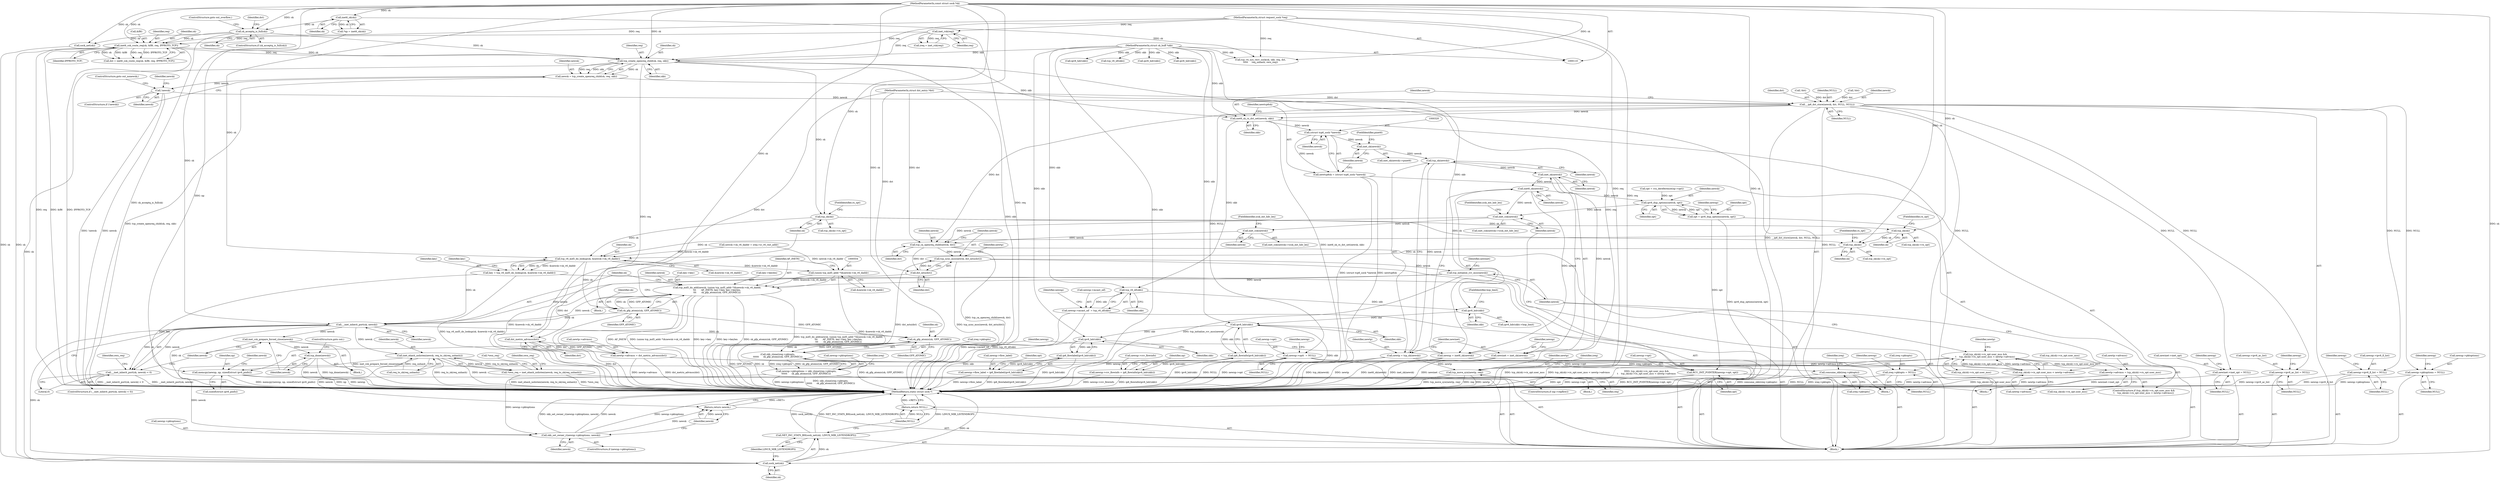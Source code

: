 digraph "0_linux_45f6fad84cc305103b28d73482b344d7f5b76f39_17@API" {
"1000296" [label="(Call,tcp_create_openreq_child(sk, req, skb))"];
"1000284" [label="(Call,inet6_csk_route_req(sk, &fl6, req, IPPROTO_TCP))"];
"1000275" [label="(Call,sk_acceptq_is_full(sk))"];
"1000123" [label="(Call,inet6_sk(sk))"];
"1000111" [label="(MethodParameterIn,const struct sock *sk)"];
"1000272" [label="(Call,inet_rsk(req))"];
"1000113" [label="(MethodParameterIn,struct request_sock *req)"];
"1000112" [label="(MethodParameterIn,struct sk_buff *skb)"];
"1000294" [label="(Call,newsk = tcp_create_openreq_child(sk, req, skb))"];
"1000301" [label="(Call,!newsk)"];
"1000309" [label="(Call,__ip6_dst_store(newsk, dst, NULL, NULL))"];
"1000314" [label="(Call,inet6_sk_rx_dst_set(newsk, skb))"];
"1000319" [label="(Call,(struct tcp6_sock *)newsk)"];
"1000317" [label="(Call,newtcp6sk = (struct tcp6_sock *)newsk)"];
"1000324" [label="(Call,inet_sk(newsk))"];
"1000333" [label="(Call,tcp_sk(newsk))"];
"1000331" [label="(Call,newtp = tcp_sk(newsk))"];
"1000592" [label="(Call,tcp_move_syn(newtp, req))"];
"1000337" [label="(Call,inet_sk(newsk))"];
"1000335" [label="(Call,newinet = inet_sk(newsk))"];
"1000341" [label="(Call,inet6_sk(newsk))"];
"1000339" [label="(Call,newnp = inet6_sk(newsk))"];
"1000343" [label="(Call,memcpy(newnp, np, sizeof(struct ipv6_pinfo)))"];
"1000455" [label="(Call,ipv6_dup_options(newsk, opt))"];
"1000453" [label="(Call,opt = ipv6_dup_options(newsk, opt))"];
"1000458" [label="(Call,RCU_INIT_POINTER(newnp->opt, opt))"];
"1000465" [label="(Call,inet_csk(newsk))"];
"1000473" [label="(Call,inet_csk(newsk))"];
"1000483" [label="(Call,tcp_ca_openreq_child(newsk, dst))"];
"1000486" [label="(Call,tcp_sync_mss(newsk, dst_mtu(dst)))"];
"1000524" [label="(Call,tcp_initialize_rcv_mss(newsk))"];
"1000551" [label="(Call,tcp_md5_do_add(newsk, (union tcp_md5_addr *)&newsk->sk_v6_daddr,\n\t\t\t       AF_INET6, key->key, key->keylen,\n\t\t\t       sk_gfp_atomic(sk, GFP_ATOMIC)))"];
"1000571" [label="(Call,__inet_inherit_port(sk, newsk))"];
"1000570" [label="(Call,__inet_inherit_port(sk, newsk) < 0)"];
"1000576" [label="(Call,inet_csk_prepare_forced_close(newsk))"];
"1000578" [label="(Call,tcp_done(newsk))"];
"1000584" [label="(Call,inet_ehash_nolisten(newsk, req_to_sk(req_unhash)))"];
"1000581" [label="(Call,*own_req = inet_ehash_nolisten(newsk, req_to_sk(req_unhash)))"];
"1000624" [label="(Call,skb_set_owner_r(newnp->pktoptions, newsk))"];
"1000629" [label="(Return,return newsk;)"];
"1000608" [label="(Call,sk_gfp_atomic(sk, GFP_ATOMIC))"];
"1000604" [label="(Call,skb_clone(ireq->pktopts,\n\t\t\t\t\t\t      sk_gfp_atomic(sk, GFP_ATOMIC)))"];
"1000600" [label="(Call,newnp->pktoptions = skb_clone(ireq->pktopts,\n\t\t\t\t\t\t      sk_gfp_atomic(sk, GFP_ATOMIC)))"];
"1000611" [label="(Call,consume_skb(ireq->pktopts))"];
"1000641" [label="(Call,sock_net(sk))"];
"1000640" [label="(Call,NET_INC_STATS_BH(sock_net(sk), LINUX_MIB_LISTENDROPS))"];
"1000488" [label="(Call,dst_mtu(dst))"];
"1000494" [label="(Call,dst_metric_advmss(dst))"];
"1000490" [label="(Call,newtp->advmss = dst_metric_advmss(dst))"];
"1000504" [label="(Call,tcp_sk(sk)->rx_opt.user_mss < newtp->advmss)"];
"1000497" [label="(Call,tcp_sk(sk)->rx_opt.user_mss &&\n\t    tcp_sk(sk)->rx_opt.user_mss < newtp->advmss)"];
"1000514" [label="(Call,newtp->advmss = tcp_sk(sk)->rx_opt.user_mss)"];
"1000416" [label="(Call,tcp_v6_iif(skb))"];
"1000412" [label="(Call,newnp->mcast_oif  = tcp_v6_iif(skb))"];
"1000423" [label="(Call,ipv6_hdr(skb))"];
"1000431" [label="(Call,ipv6_hdr(skb))"];
"1000430" [label="(Call,ip6_flowinfo(ipv6_hdr(skb)))"];
"1000426" [label="(Call,newnp->rcv_flowinfo = ip6_flowinfo(ipv6_hdr(skb)))"];
"1000442" [label="(Call,ipv6_hdr(skb))"];
"1000441" [label="(Call,ip6_flowlabel(ipv6_hdr(skb)))"];
"1000437" [label="(Call,newnp->flow_label = ip6_flowlabel(ipv6_hdr(skb)))"];
"1000376" [label="(Call,newinet->inet_opt = NULL)"];
"1000381" [label="(Call,newnp->ipv6_ac_list = NULL)"];
"1000386" [label="(Call,newnp->ipv6_fl_list = NULL)"];
"1000402" [label="(Call,newnp->pktoptions = NULL)"];
"1000407" [label="(Call,newnp->opt\t  = NULL)"];
"1000615" [label="(Call,ireq->pktopts = NULL)"];
"1000644" [label="(Return,return NULL;)"];
"1000500" [label="(Call,tcp_sk(sk))"];
"1000507" [label="(Call,tcp_sk(sk))"];
"1000520" [label="(Call,tcp_sk(sk))"];
"1000542" [label="(Call,tcp_v6_md5_do_lookup(sk, &newsk->sk_v6_daddr))"];
"1000540" [label="(Call,key = tcp_v6_md5_do_lookup(sk, &newsk->sk_v6_daddr))"];
"1000553" [label="(Call,(union tcp_md5_addr *)&newsk->sk_v6_daddr)"];
"1000566" [label="(Call,sk_gfp_atomic(sk, GFP_ATOMIC))"];
"1000285" [label="(Identifier,sk)"];
"1000646" [label="(MethodReturn,static struct sock *)"];
"1000117" [label="(Block,)"];
"1000516" [label="(Identifier,newtp)"];
"1000569" [label="(ControlStructure,if (__inet_inherit_port(sk, newsk) < 0))"];
"1000386" [label="(Call,newnp->ipv6_fl_list = NULL)"];
"1000506" [label="(Call,tcp_sk(sk)->rx_opt)"];
"1000422" [label="(Call,ipv6_hdr(skb)->hop_limit)"];
"1000425" [label="(FieldIdentifier,hop_limit)"];
"1000560" [label="(Call,key->key)"];
"1000555" [label="(Call,&newsk->sk_v6_daddr)"];
"1000286" [label="(Call,&fl6)"];
"1000430" [label="(Call,ip6_flowinfo(ipv6_hdr(skb)))"];
"1000633" [label="(Call,sock_net(sk))"];
"1000332" [label="(Identifier,newtp)"];
"1000277" [label="(ControlStructure,goto out_overflow;)"];
"1000504" [label="(Call,tcp_sk(sk)->rx_opt.user_mss < newtp->advmss)"];
"1000568" [label="(Identifier,GFP_ATOMIC)"];
"1000289" [label="(Identifier,IPPROTO_TCP)"];
"1000444" [label="(Call,opt = rcu_dereference(np->opt))"];
"1000275" [label="(Call,sk_acceptq_is_full(sk))"];
"1000575" [label="(Block,)"];
"1000515" [label="(Call,newtp->advmss)"];
"1000563" [label="(Call,key->keylen)"];
"1000543" [label="(Identifier,sk)"];
"1000456" [label="(Identifier,newsk)"];
"1000642" [label="(Identifier,sk)"];
"1000466" [label="(Identifier,newsk)"];
"1000514" [label="(Call,newtp->advmss = tcp_sk(sk)->rx_opt.user_mss)"];
"1000580" [label="(ControlStructure,goto out;)"];
"1000312" [label="(Identifier,NULL)"];
"1000592" [label="(Call,tcp_move_syn(newtp, req))"];
"1000624" [label="(Call,skb_set_owner_r(newnp->pktoptions, newsk))"];
"1000279" [label="(Call,!dst)"];
"1000628" [label="(Identifier,newsk)"];
"1000313" [label="(Identifier,NULL)"];
"1000507" [label="(Call,tcp_sk(sk))"];
"1000467" [label="(FieldIdentifier,icsk_ext_hdr_len)"];
"1000616" [label="(Call,ireq->pktopts)"];
"1000310" [label="(Identifier,newsk)"];
"1000567" [label="(Identifier,sk)"];
"1000599" [label="(Block,)"];
"1000611" [label="(Call,consume_skb(ireq->pktopts))"];
"1000620" [label="(ControlStructure,if (newnp->pktoptions))"];
"1000643" [label="(Identifier,LINUX_MIB_LISTENDROPS)"];
"1000350" [label="(Identifier,newsk)"];
"1000488" [label="(Call,dst_mtu(dst))"];
"1000335" [label="(Call,newinet = inet_sk(newsk))"];
"1000380" [label="(Identifier,NULL)"];
"1000472" [label="(Call,inet_csk(newsk)->icsk_ext_hdr_len)"];
"1000605" [label="(Call,ireq->pktopts)"];
"1000576" [label="(Call,inet_csk_prepare_forced_close(newsk))"];
"1000528" [label="(Identifier,newinet)"];
"1000413" [label="(Call,newnp->mcast_oif)"];
"1000324" [label="(Call,inet_sk(newsk))"];
"1000433" [label="(ControlStructure,if (np->repflow))"];
"1000591" [label="(Block,)"];
"1000489" [label="(Identifier,dst)"];
"1000274" [label="(ControlStructure,if (sk_acceptq_is_full(sk)))"];
"1000541" [label="(Identifier,key)"];
"1000402" [label="(Call,newnp->pktoptions = NULL)"];
"1000311" [label="(Identifier,dst)"];
"1000288" [label="(Identifier,req)"];
"1000629" [label="(Return,return newsk;)"];
"1000377" [label="(Call,newinet->inet_opt)"];
"1000376" [label="(Call,newinet->inet_opt = NULL)"];
"1000584" [label="(Call,inet_ehash_nolisten(newsk, req_to_sk(req_unhash)))"];
"1000299" [label="(Identifier,skb)"];
"1000406" [label="(Identifier,NULL)"];
"1000586" [label="(Call,req_to_sk(req_unhash))"];
"1000301" [label="(Call,!newsk)"];
"1000303" [label="(ControlStructure,goto out_nonewsk;)"];
"1000340" [label="(Identifier,newnp)"];
"1000511" [label="(Call,newtp->advmss)"];
"1000385" [label="(Identifier,NULL)"];
"1000432" [label="(Identifier,skb)"];
"1000297" [label="(Identifier,sk)"];
"1000617" [label="(Identifier,ireq)"];
"1000302" [label="(Identifier,newsk)"];
"1000317" [label="(Call,newtcp6sk = (struct tcp6_sock *)newsk)"];
"1000519" [label="(Call,tcp_sk(sk)->rx_opt)"];
"1000544" [label="(Call,&newsk->sk_v6_daddr)"];
"1000492" [label="(Identifier,newtp)"];
"1000336" [label="(Identifier,newinet)"];
"1000314" [label="(Call,inet6_sk_rx_dst_set(newsk, skb))"];
"1000540" [label="(Call,key = tcp_v6_md5_do_lookup(sk, &newsk->sk_v6_daddr))"];
"1000348" [label="(Call,newsk->sk_v6_daddr = ireq->ir_v6_rmt_addr)"];
"1000431" [label="(Call,ipv6_hdr(skb))"];
"1000121" [label="(Call,*np = inet6_sk(sk))"];
"1000486" [label="(Call,tcp_sync_mss(newsk, dst_mtu(dst)))"];
"1000300" [label="(ControlStructure,if (!newsk))"];
"1000417" [label="(Identifier,skb)"];
"1000382" [label="(Call,newnp->ipv6_ac_list)"];
"1000412" [label="(Call,newnp->mcast_oif  = tcp_v6_iif(skb))"];
"1000485" [label="(Identifier,dst)"];
"1000487" [label="(Identifier,newsk)"];
"1000574" [label="(Literal,0)"];
"1000582" [label="(Call,*own_req)"];
"1000495" [label="(Identifier,dst)"];
"1000291" [label="(Call,!dst)"];
"1000306" [label="(Identifier,newsk)"];
"1000390" [label="(Identifier,NULL)"];
"1000459" [label="(Call,newnp->opt)"];
"1000608" [label="(Call,sk_gfp_atomic(sk, GFP_ATOMIC))"];
"1000427" [label="(Call,newnp->rcv_flowinfo)"];
"1000593" [label="(Identifier,newtp)"];
"1000296" [label="(Call,tcp_create_openreq_child(sk, req, skb))"];
"1000343" [label="(Call,memcpy(newnp, np, sizeof(struct ipv6_pinfo)))"];
"1000521" [label="(Identifier,sk)"];
"1000331" [label="(Call,newtp = tcp_sk(newsk))"];
"1000553" [label="(Call,(union tcp_md5_addr *)&newsk->sk_v6_daddr)"];
"1000604" [label="(Call,skb_clone(ireq->pktopts,\n\t\t\t\t\t\t      sk_gfp_atomic(sk, GFP_ATOMIC)))"];
"1000551" [label="(Call,tcp_md5_do_add(newsk, (union tcp_md5_addr *)&newsk->sk_v6_daddr,\n\t\t\t       AF_INET6, key->key, key->keylen,\n\t\t\t       sk_gfp_atomic(sk, GFP_ATOMIC)))"];
"1000464" [label="(Call,inet_csk(newsk)->icsk_ext_hdr_len)"];
"1000610" [label="(Identifier,GFP_ATOMIC)"];
"1000496" [label="(ControlStructure,if (tcp_sk(sk)->rx_opt.user_mss &&\n\t    tcp_sk(sk)->rx_opt.user_mss < newtp->advmss))"];
"1000457" [label="(Identifier,opt)"];
"1000600" [label="(Call,newnp->pktoptions = skb_clone(ireq->pktopts,\n\t\t\t\t\t\t      sk_gfp_atomic(sk, GFP_ATOMIC)))"];
"1000491" [label="(Call,newtp->advmss)"];
"1000452" [label="(Block,)"];
"1000309" [label="(Call,__ip6_dst_store(newsk, dst, NULL, NULL))"];
"1000315" [label="(Identifier,newsk)"];
"1000497" [label="(Call,tcp_sk(sk)->rx_opt.user_mss &&\n\t    tcp_sk(sk)->rx_opt.user_mss < newtp->advmss)"];
"1000498" [label="(Call,tcp_sk(sk)->rx_opt.user_mss)"];
"1000344" [label="(Identifier,newnp)"];
"1000284" [label="(Call,inet6_csk_route_req(sk, &fl6, req, IPPROTO_TCP))"];
"1000502" [label="(FieldIdentifier,rx_opt)"];
"1000453" [label="(Call,opt = ipv6_dup_options(newsk, opt))"];
"1000508" [label="(Identifier,sk)"];
"1000484" [label="(Identifier,newsk)"];
"1000559" [label="(Identifier,AF_INET6)"];
"1000114" [label="(MethodParameterIn,struct dst_entry *dst)"];
"1000435" [label="(Identifier,np)"];
"1000319" [label="(Call,(struct tcp6_sock *)newsk)"];
"1000442" [label="(Call,ipv6_hdr(skb))"];
"1000337" [label="(Call,inet_sk(newsk))"];
"1000443" [label="(Identifier,skb)"];
"1000499" [label="(Call,tcp_sk(sk)->rx_opt)"];
"1000111" [label="(MethodParameterIn,const struct sock *sk)"];
"1000630" [label="(Identifier,newsk)"];
"1000619" [label="(Identifier,NULL)"];
"1000276" [label="(Identifier,sk)"];
"1000403" [label="(Call,newnp->pktoptions)"];
"1000408" [label="(Call,newnp->opt)"];
"1000460" [label="(Identifier,newnp)"];
"1000524" [label="(Call,tcp_initialize_rcv_mss(newsk))"];
"1000280" [label="(Identifier,dst)"];
"1000316" [label="(Identifier,skb)"];
"1000270" [label="(Call,ireq = inet_rsk(req))"];
"1000260" [label="(Call,ipv6_hdr(skb))"];
"1000641" [label="(Call,sock_net(sk))"];
"1000550" [label="(Block,)"];
"1000123" [label="(Call,inet6_sk(sk))"];
"1000409" [label="(Identifier,newnp)"];
"1000272" [label="(Call,inet_rsk(req))"];
"1000414" [label="(Identifier,newnp)"];
"1000112" [label="(MethodParameterIn,struct sk_buff *skb)"];
"1000325" [label="(Identifier,newsk)"];
"1000445" [label="(Identifier,opt)"];
"1000387" [label="(Call,newnp->ipv6_fl_list)"];
"1000609" [label="(Identifier,sk)"];
"1000640" [label="(Call,NET_INC_STATS_BH(sock_net(sk), LINUX_MIB_LISTENDROPS))"];
"1000341" [label="(Call,inet6_sk(newsk))"];
"1000501" [label="(Identifier,sk)"];
"1000597" [label="(Identifier,ireq)"];
"1000383" [label="(Identifier,newnp)"];
"1000475" [label="(FieldIdentifier,icsk_ext_hdr_len)"];
"1000552" [label="(Identifier,newsk)"];
"1000424" [label="(Identifier,skb)"];
"1000577" [label="(Identifier,newsk)"];
"1000298" [label="(Identifier,req)"];
"1000438" [label="(Call,newnp->flow_label)"];
"1000381" [label="(Call,newnp->ipv6_ac_list = NULL)"];
"1000522" [label="(FieldIdentifier,rx_opt)"];
"1000494" [label="(Call,dst_metric_advmss(dst))"];
"1000282" [label="(Call,dst = inet6_csk_route_req(sk, &fl6, req, IPPROTO_TCP))"];
"1000645" [label="(Identifier,NULL)"];
"1000458" [label="(Call,RCU_INIT_POINTER(newnp->opt, opt))"];
"1000462" [label="(Identifier,opt)"];
"1000518" [label="(Call,tcp_sk(sk)->rx_opt.user_mss)"];
"1000542" [label="(Call,tcp_v6_md5_do_lookup(sk, &newsk->sk_v6_daddr))"];
"1000590" [label="(Identifier,own_req)"];
"1000509" [label="(FieldIdentifier,rx_opt)"];
"1000465" [label="(Call,inet_csk(newsk))"];
"1000612" [label="(Call,ireq->pktopts)"];
"1000549" [label="(Identifier,key)"];
"1000294" [label="(Call,newsk = tcp_create_openreq_child(sk, req, skb))"];
"1000579" [label="(Identifier,newsk)"];
"1000321" [label="(Identifier,newsk)"];
"1000454" [label="(Identifier,opt)"];
"1000613" [label="(Identifier,ireq)"];
"1000490" [label="(Call,newtp->advmss = dst_metric_advmss(dst))"];
"1000338" [label="(Identifier,newsk)"];
"1000124" [label="(Identifier,sk)"];
"1000345" [label="(Identifier,np)"];
"1000333" [label="(Call,tcp_sk(newsk))"];
"1000423" [label="(Call,ipv6_hdr(skb))"];
"1000570" [label="(Call,__inet_inherit_port(sk, newsk) < 0)"];
"1000622" [label="(Identifier,newnp)"];
"1000426" [label="(Call,newnp->rcv_flowinfo = ip6_flowinfo(ipv6_hdr(skb)))"];
"1000581" [label="(Call,*own_req = inet_ehash_nolisten(newsk, req_to_sk(req_unhash)))"];
"1000437" [label="(Call,newnp->flow_label = ip6_flowlabel(ipv6_hdr(skb)))"];
"1000572" [label="(Identifier,sk)"];
"1000323" [label="(Call,inet_sk(newsk)->pinet6)"];
"1000594" [label="(Identifier,req)"];
"1000234" [label="(Call,tcp_v6_iif(skb))"];
"1000483" [label="(Call,tcp_ca_openreq_child(newsk, dst))"];
"1000411" [label="(Identifier,NULL)"];
"1000142" [label="(Call,tcp_v4_syn_recv_sock(sk, skb, req, dst,\n\t\t\t\t\t     req_unhash, own_req))"];
"1000473" [label="(Call,inet_csk(newsk))"];
"1000520" [label="(Call,tcp_sk(sk))"];
"1000601" [label="(Call,newnp->pktoptions)"];
"1000342" [label="(Identifier,newsk)"];
"1000241" [label="(Call,ipv6_hdr(skb))"];
"1000346" [label="(Call,sizeof(struct ipv6_pinfo))"];
"1000566" [label="(Call,sk_gfp_atomic(sk, GFP_ATOMIC))"];
"1000571" [label="(Call,__inet_inherit_port(sk, newsk))"];
"1000326" [label="(FieldIdentifier,pinet6)"];
"1000339" [label="(Call,newnp = inet6_sk(newsk))"];
"1000625" [label="(Call,newnp->pktoptions)"];
"1000525" [label="(Identifier,newsk)"];
"1000388" [label="(Identifier,newnp)"];
"1000394" [label="(Identifier,newnp)"];
"1000585" [label="(Identifier,newsk)"];
"1000578" [label="(Call,tcp_done(newsk))"];
"1000416" [label="(Call,tcp_v6_iif(skb))"];
"1000295" [label="(Identifier,newsk)"];
"1000573" [label="(Identifier,newsk)"];
"1000505" [label="(Call,tcp_sk(sk)->rx_opt.user_mss)"];
"1000500" [label="(Call,tcp_sk(sk))"];
"1000644" [label="(Return,return NULL;)"];
"1000273" [label="(Identifier,req)"];
"1000318" [label="(Identifier,newtcp6sk)"];
"1000420" [label="(Identifier,newnp)"];
"1000407" [label="(Call,newnp->opt\t  = NULL)"];
"1000455" [label="(Call,ipv6_dup_options(newsk, opt))"];
"1000113" [label="(MethodParameterIn,struct request_sock *req)"];
"1000583" [label="(Identifier,own_req)"];
"1000615" [label="(Call,ireq->pktopts = NULL)"];
"1000474" [label="(Identifier,newsk)"];
"1000441" [label="(Call,ip6_flowlabel(ipv6_hdr(skb)))"];
"1000334" [label="(Identifier,newsk)"];
"1000249" [label="(Call,ipv6_hdr(skb))"];
"1000296" -> "1000294"  [label="AST: "];
"1000296" -> "1000299"  [label="CFG: "];
"1000297" -> "1000296"  [label="AST: "];
"1000298" -> "1000296"  [label="AST: "];
"1000299" -> "1000296"  [label="AST: "];
"1000294" -> "1000296"  [label="CFG: "];
"1000296" -> "1000646"  [label="DDG: req"];
"1000296" -> "1000646"  [label="DDG: skb"];
"1000296" -> "1000294"  [label="DDG: sk"];
"1000296" -> "1000294"  [label="DDG: req"];
"1000296" -> "1000294"  [label="DDG: skb"];
"1000284" -> "1000296"  [label="DDG: sk"];
"1000284" -> "1000296"  [label="DDG: req"];
"1000275" -> "1000296"  [label="DDG: sk"];
"1000111" -> "1000296"  [label="DDG: sk"];
"1000272" -> "1000296"  [label="DDG: req"];
"1000113" -> "1000296"  [label="DDG: req"];
"1000112" -> "1000296"  [label="DDG: skb"];
"1000296" -> "1000314"  [label="DDG: skb"];
"1000296" -> "1000500"  [label="DDG: sk"];
"1000296" -> "1000592"  [label="DDG: req"];
"1000296" -> "1000641"  [label="DDG: sk"];
"1000284" -> "1000282"  [label="AST: "];
"1000284" -> "1000289"  [label="CFG: "];
"1000285" -> "1000284"  [label="AST: "];
"1000286" -> "1000284"  [label="AST: "];
"1000288" -> "1000284"  [label="AST: "];
"1000289" -> "1000284"  [label="AST: "];
"1000282" -> "1000284"  [label="CFG: "];
"1000284" -> "1000646"  [label="DDG: &fl6"];
"1000284" -> "1000646"  [label="DDG: IPPROTO_TCP"];
"1000284" -> "1000646"  [label="DDG: req"];
"1000284" -> "1000282"  [label="DDG: sk"];
"1000284" -> "1000282"  [label="DDG: &fl6"];
"1000284" -> "1000282"  [label="DDG: req"];
"1000284" -> "1000282"  [label="DDG: IPPROTO_TCP"];
"1000275" -> "1000284"  [label="DDG: sk"];
"1000111" -> "1000284"  [label="DDG: sk"];
"1000272" -> "1000284"  [label="DDG: req"];
"1000113" -> "1000284"  [label="DDG: req"];
"1000284" -> "1000641"  [label="DDG: sk"];
"1000275" -> "1000274"  [label="AST: "];
"1000275" -> "1000276"  [label="CFG: "];
"1000276" -> "1000275"  [label="AST: "];
"1000277" -> "1000275"  [label="CFG: "];
"1000280" -> "1000275"  [label="CFG: "];
"1000275" -> "1000646"  [label="DDG: sk_acceptq_is_full(sk)"];
"1000123" -> "1000275"  [label="DDG: sk"];
"1000111" -> "1000275"  [label="DDG: sk"];
"1000275" -> "1000633"  [label="DDG: sk"];
"1000123" -> "1000121"  [label="AST: "];
"1000123" -> "1000124"  [label="CFG: "];
"1000124" -> "1000123"  [label="AST: "];
"1000121" -> "1000123"  [label="CFG: "];
"1000123" -> "1000121"  [label="DDG: sk"];
"1000111" -> "1000123"  [label="DDG: sk"];
"1000123" -> "1000142"  [label="DDG: sk"];
"1000111" -> "1000110"  [label="AST: "];
"1000111" -> "1000646"  [label="DDG: sk"];
"1000111" -> "1000142"  [label="DDG: sk"];
"1000111" -> "1000500"  [label="DDG: sk"];
"1000111" -> "1000507"  [label="DDG: sk"];
"1000111" -> "1000520"  [label="DDG: sk"];
"1000111" -> "1000542"  [label="DDG: sk"];
"1000111" -> "1000566"  [label="DDG: sk"];
"1000111" -> "1000571"  [label="DDG: sk"];
"1000111" -> "1000608"  [label="DDG: sk"];
"1000111" -> "1000633"  [label="DDG: sk"];
"1000111" -> "1000641"  [label="DDG: sk"];
"1000272" -> "1000270"  [label="AST: "];
"1000272" -> "1000273"  [label="CFG: "];
"1000273" -> "1000272"  [label="AST: "];
"1000270" -> "1000272"  [label="CFG: "];
"1000272" -> "1000646"  [label="DDG: req"];
"1000272" -> "1000270"  [label="DDG: req"];
"1000113" -> "1000272"  [label="DDG: req"];
"1000113" -> "1000110"  [label="AST: "];
"1000113" -> "1000646"  [label="DDG: req"];
"1000113" -> "1000142"  [label="DDG: req"];
"1000113" -> "1000592"  [label="DDG: req"];
"1000112" -> "1000110"  [label="AST: "];
"1000112" -> "1000646"  [label="DDG: skb"];
"1000112" -> "1000142"  [label="DDG: skb"];
"1000112" -> "1000234"  [label="DDG: skb"];
"1000112" -> "1000241"  [label="DDG: skb"];
"1000112" -> "1000249"  [label="DDG: skb"];
"1000112" -> "1000260"  [label="DDG: skb"];
"1000112" -> "1000314"  [label="DDG: skb"];
"1000112" -> "1000416"  [label="DDG: skb"];
"1000112" -> "1000423"  [label="DDG: skb"];
"1000112" -> "1000431"  [label="DDG: skb"];
"1000112" -> "1000442"  [label="DDG: skb"];
"1000294" -> "1000117"  [label="AST: "];
"1000295" -> "1000294"  [label="AST: "];
"1000302" -> "1000294"  [label="CFG: "];
"1000294" -> "1000646"  [label="DDG: tcp_create_openreq_child(sk, req, skb)"];
"1000294" -> "1000301"  [label="DDG: newsk"];
"1000301" -> "1000300"  [label="AST: "];
"1000301" -> "1000302"  [label="CFG: "];
"1000302" -> "1000301"  [label="AST: "];
"1000303" -> "1000301"  [label="CFG: "];
"1000306" -> "1000301"  [label="CFG: "];
"1000301" -> "1000646"  [label="DDG: !newsk"];
"1000301" -> "1000646"  [label="DDG: newsk"];
"1000301" -> "1000309"  [label="DDG: newsk"];
"1000309" -> "1000117"  [label="AST: "];
"1000309" -> "1000313"  [label="CFG: "];
"1000310" -> "1000309"  [label="AST: "];
"1000311" -> "1000309"  [label="AST: "];
"1000312" -> "1000309"  [label="AST: "];
"1000313" -> "1000309"  [label="AST: "];
"1000315" -> "1000309"  [label="CFG: "];
"1000309" -> "1000646"  [label="DDG: __ip6_dst_store(newsk, dst, NULL, NULL)"];
"1000291" -> "1000309"  [label="DDG: dst"];
"1000279" -> "1000309"  [label="DDG: dst"];
"1000114" -> "1000309"  [label="DDG: dst"];
"1000309" -> "1000314"  [label="DDG: newsk"];
"1000309" -> "1000376"  [label="DDG: NULL"];
"1000309" -> "1000381"  [label="DDG: NULL"];
"1000309" -> "1000386"  [label="DDG: NULL"];
"1000309" -> "1000402"  [label="DDG: NULL"];
"1000309" -> "1000407"  [label="DDG: NULL"];
"1000309" -> "1000483"  [label="DDG: dst"];
"1000309" -> "1000615"  [label="DDG: NULL"];
"1000309" -> "1000644"  [label="DDG: NULL"];
"1000314" -> "1000117"  [label="AST: "];
"1000314" -> "1000316"  [label="CFG: "];
"1000315" -> "1000314"  [label="AST: "];
"1000316" -> "1000314"  [label="AST: "];
"1000318" -> "1000314"  [label="CFG: "];
"1000314" -> "1000646"  [label="DDG: inet6_sk_rx_dst_set(newsk, skb)"];
"1000314" -> "1000319"  [label="DDG: newsk"];
"1000314" -> "1000416"  [label="DDG: skb"];
"1000319" -> "1000317"  [label="AST: "];
"1000319" -> "1000321"  [label="CFG: "];
"1000320" -> "1000319"  [label="AST: "];
"1000321" -> "1000319"  [label="AST: "];
"1000317" -> "1000319"  [label="CFG: "];
"1000319" -> "1000317"  [label="DDG: newsk"];
"1000319" -> "1000324"  [label="DDG: newsk"];
"1000317" -> "1000117"  [label="AST: "];
"1000318" -> "1000317"  [label="AST: "];
"1000325" -> "1000317"  [label="CFG: "];
"1000317" -> "1000646"  [label="DDG: newtcp6sk"];
"1000317" -> "1000646"  [label="DDG: (struct tcp6_sock *)newsk"];
"1000324" -> "1000323"  [label="AST: "];
"1000324" -> "1000325"  [label="CFG: "];
"1000325" -> "1000324"  [label="AST: "];
"1000326" -> "1000324"  [label="CFG: "];
"1000324" -> "1000333"  [label="DDG: newsk"];
"1000333" -> "1000331"  [label="AST: "];
"1000333" -> "1000334"  [label="CFG: "];
"1000334" -> "1000333"  [label="AST: "];
"1000331" -> "1000333"  [label="CFG: "];
"1000333" -> "1000331"  [label="DDG: newsk"];
"1000333" -> "1000337"  [label="DDG: newsk"];
"1000331" -> "1000117"  [label="AST: "];
"1000332" -> "1000331"  [label="AST: "];
"1000336" -> "1000331"  [label="CFG: "];
"1000331" -> "1000646"  [label="DDG: tcp_sk(newsk)"];
"1000331" -> "1000646"  [label="DDG: newtp"];
"1000331" -> "1000592"  [label="DDG: newtp"];
"1000592" -> "1000591"  [label="AST: "];
"1000592" -> "1000594"  [label="CFG: "];
"1000593" -> "1000592"  [label="AST: "];
"1000594" -> "1000592"  [label="AST: "];
"1000597" -> "1000592"  [label="CFG: "];
"1000592" -> "1000646"  [label="DDG: tcp_move_syn(newtp, req)"];
"1000592" -> "1000646"  [label="DDG: req"];
"1000592" -> "1000646"  [label="DDG: newtp"];
"1000337" -> "1000335"  [label="AST: "];
"1000337" -> "1000338"  [label="CFG: "];
"1000338" -> "1000337"  [label="AST: "];
"1000335" -> "1000337"  [label="CFG: "];
"1000337" -> "1000335"  [label="DDG: newsk"];
"1000337" -> "1000341"  [label="DDG: newsk"];
"1000335" -> "1000117"  [label="AST: "];
"1000336" -> "1000335"  [label="AST: "];
"1000340" -> "1000335"  [label="CFG: "];
"1000335" -> "1000646"  [label="DDG: newinet"];
"1000335" -> "1000646"  [label="DDG: inet_sk(newsk)"];
"1000341" -> "1000339"  [label="AST: "];
"1000341" -> "1000342"  [label="CFG: "];
"1000342" -> "1000341"  [label="AST: "];
"1000339" -> "1000341"  [label="CFG: "];
"1000341" -> "1000339"  [label="DDG: newsk"];
"1000341" -> "1000455"  [label="DDG: newsk"];
"1000341" -> "1000465"  [label="DDG: newsk"];
"1000339" -> "1000117"  [label="AST: "];
"1000340" -> "1000339"  [label="AST: "];
"1000344" -> "1000339"  [label="CFG: "];
"1000339" -> "1000646"  [label="DDG: inet6_sk(newsk)"];
"1000339" -> "1000343"  [label="DDG: newnp"];
"1000343" -> "1000117"  [label="AST: "];
"1000343" -> "1000346"  [label="CFG: "];
"1000344" -> "1000343"  [label="AST: "];
"1000345" -> "1000343"  [label="AST: "];
"1000346" -> "1000343"  [label="AST: "];
"1000350" -> "1000343"  [label="CFG: "];
"1000343" -> "1000646"  [label="DDG: newnp"];
"1000343" -> "1000646"  [label="DDG: memcpy(newnp, np, sizeof(struct ipv6_pinfo))"];
"1000343" -> "1000646"  [label="DDG: np"];
"1000121" -> "1000343"  [label="DDG: np"];
"1000455" -> "1000453"  [label="AST: "];
"1000455" -> "1000457"  [label="CFG: "];
"1000456" -> "1000455"  [label="AST: "];
"1000457" -> "1000455"  [label="AST: "];
"1000453" -> "1000455"  [label="CFG: "];
"1000455" -> "1000453"  [label="DDG: newsk"];
"1000455" -> "1000453"  [label="DDG: opt"];
"1000444" -> "1000455"  [label="DDG: opt"];
"1000455" -> "1000465"  [label="DDG: newsk"];
"1000453" -> "1000452"  [label="AST: "];
"1000454" -> "1000453"  [label="AST: "];
"1000460" -> "1000453"  [label="CFG: "];
"1000453" -> "1000646"  [label="DDG: ipv6_dup_options(newsk, opt)"];
"1000453" -> "1000458"  [label="DDG: opt"];
"1000458" -> "1000452"  [label="AST: "];
"1000458" -> "1000462"  [label="CFG: "];
"1000459" -> "1000458"  [label="AST: "];
"1000462" -> "1000458"  [label="AST: "];
"1000466" -> "1000458"  [label="CFG: "];
"1000458" -> "1000646"  [label="DDG: newnp->opt"];
"1000458" -> "1000646"  [label="DDG: RCU_INIT_POINTER(newnp->opt, opt)"];
"1000458" -> "1000646"  [label="DDG: opt"];
"1000407" -> "1000458"  [label="DDG: newnp->opt"];
"1000465" -> "1000464"  [label="AST: "];
"1000465" -> "1000466"  [label="CFG: "];
"1000466" -> "1000465"  [label="AST: "];
"1000467" -> "1000465"  [label="CFG: "];
"1000465" -> "1000473"  [label="DDG: newsk"];
"1000465" -> "1000483"  [label="DDG: newsk"];
"1000473" -> "1000472"  [label="AST: "];
"1000473" -> "1000474"  [label="CFG: "];
"1000474" -> "1000473"  [label="AST: "];
"1000475" -> "1000473"  [label="CFG: "];
"1000473" -> "1000483"  [label="DDG: newsk"];
"1000483" -> "1000117"  [label="AST: "];
"1000483" -> "1000485"  [label="CFG: "];
"1000484" -> "1000483"  [label="AST: "];
"1000485" -> "1000483"  [label="AST: "];
"1000487" -> "1000483"  [label="CFG: "];
"1000483" -> "1000646"  [label="DDG: tcp_ca_openreq_child(newsk, dst)"];
"1000114" -> "1000483"  [label="DDG: dst"];
"1000483" -> "1000486"  [label="DDG: newsk"];
"1000483" -> "1000488"  [label="DDG: dst"];
"1000486" -> "1000117"  [label="AST: "];
"1000486" -> "1000488"  [label="CFG: "];
"1000487" -> "1000486"  [label="AST: "];
"1000488" -> "1000486"  [label="AST: "];
"1000492" -> "1000486"  [label="CFG: "];
"1000486" -> "1000646"  [label="DDG: tcp_sync_mss(newsk, dst_mtu(dst))"];
"1000486" -> "1000646"  [label="DDG: dst_mtu(dst)"];
"1000488" -> "1000486"  [label="DDG: dst"];
"1000486" -> "1000524"  [label="DDG: newsk"];
"1000524" -> "1000117"  [label="AST: "];
"1000524" -> "1000525"  [label="CFG: "];
"1000525" -> "1000524"  [label="AST: "];
"1000528" -> "1000524"  [label="CFG: "];
"1000524" -> "1000646"  [label="DDG: tcp_initialize_rcv_mss(newsk)"];
"1000524" -> "1000551"  [label="DDG: newsk"];
"1000524" -> "1000571"  [label="DDG: newsk"];
"1000551" -> "1000550"  [label="AST: "];
"1000551" -> "1000566"  [label="CFG: "];
"1000552" -> "1000551"  [label="AST: "];
"1000553" -> "1000551"  [label="AST: "];
"1000559" -> "1000551"  [label="AST: "];
"1000560" -> "1000551"  [label="AST: "];
"1000563" -> "1000551"  [label="AST: "];
"1000566" -> "1000551"  [label="AST: "];
"1000572" -> "1000551"  [label="CFG: "];
"1000551" -> "1000646"  [label="DDG: (union tcp_md5_addr *)&newsk->sk_v6_daddr"];
"1000551" -> "1000646"  [label="DDG: key->key"];
"1000551" -> "1000646"  [label="DDG: key->keylen"];
"1000551" -> "1000646"  [label="DDG: sk_gfp_atomic(sk, GFP_ATOMIC)"];
"1000551" -> "1000646"  [label="DDG: AF_INET6"];
"1000551" -> "1000646"  [label="DDG: tcp_md5_do_add(newsk, (union tcp_md5_addr *)&newsk->sk_v6_daddr,\n\t\t\t       AF_INET6, key->key, key->keylen,\n\t\t\t       sk_gfp_atomic(sk, GFP_ATOMIC))"];
"1000553" -> "1000551"  [label="DDG: &newsk->sk_v6_daddr"];
"1000566" -> "1000551"  [label="DDG: sk"];
"1000566" -> "1000551"  [label="DDG: GFP_ATOMIC"];
"1000551" -> "1000571"  [label="DDG: newsk"];
"1000571" -> "1000570"  [label="AST: "];
"1000571" -> "1000573"  [label="CFG: "];
"1000572" -> "1000571"  [label="AST: "];
"1000573" -> "1000571"  [label="AST: "];
"1000574" -> "1000571"  [label="CFG: "];
"1000571" -> "1000646"  [label="DDG: sk"];
"1000571" -> "1000570"  [label="DDG: sk"];
"1000571" -> "1000570"  [label="DDG: newsk"];
"1000566" -> "1000571"  [label="DDG: sk"];
"1000542" -> "1000571"  [label="DDG: sk"];
"1000571" -> "1000576"  [label="DDG: newsk"];
"1000571" -> "1000584"  [label="DDG: newsk"];
"1000571" -> "1000608"  [label="DDG: sk"];
"1000571" -> "1000641"  [label="DDG: sk"];
"1000570" -> "1000569"  [label="AST: "];
"1000570" -> "1000574"  [label="CFG: "];
"1000574" -> "1000570"  [label="AST: "];
"1000577" -> "1000570"  [label="CFG: "];
"1000583" -> "1000570"  [label="CFG: "];
"1000570" -> "1000646"  [label="DDG: __inet_inherit_port(sk, newsk)"];
"1000570" -> "1000646"  [label="DDG: __inet_inherit_port(sk, newsk) < 0"];
"1000576" -> "1000575"  [label="AST: "];
"1000576" -> "1000577"  [label="CFG: "];
"1000577" -> "1000576"  [label="AST: "];
"1000579" -> "1000576"  [label="CFG: "];
"1000576" -> "1000646"  [label="DDG: inet_csk_prepare_forced_close(newsk)"];
"1000576" -> "1000578"  [label="DDG: newsk"];
"1000578" -> "1000575"  [label="AST: "];
"1000578" -> "1000579"  [label="CFG: "];
"1000579" -> "1000578"  [label="AST: "];
"1000580" -> "1000578"  [label="CFG: "];
"1000578" -> "1000646"  [label="DDG: newsk"];
"1000578" -> "1000646"  [label="DDG: tcp_done(newsk)"];
"1000584" -> "1000581"  [label="AST: "];
"1000584" -> "1000586"  [label="CFG: "];
"1000585" -> "1000584"  [label="AST: "];
"1000586" -> "1000584"  [label="AST: "];
"1000581" -> "1000584"  [label="CFG: "];
"1000584" -> "1000646"  [label="DDG: req_to_sk(req_unhash)"];
"1000584" -> "1000646"  [label="DDG: newsk"];
"1000584" -> "1000581"  [label="DDG: newsk"];
"1000584" -> "1000581"  [label="DDG: req_to_sk(req_unhash)"];
"1000586" -> "1000584"  [label="DDG: req_unhash"];
"1000584" -> "1000624"  [label="DDG: newsk"];
"1000584" -> "1000629"  [label="DDG: newsk"];
"1000581" -> "1000117"  [label="AST: "];
"1000582" -> "1000581"  [label="AST: "];
"1000590" -> "1000581"  [label="CFG: "];
"1000581" -> "1000646"  [label="DDG: inet_ehash_nolisten(newsk, req_to_sk(req_unhash))"];
"1000581" -> "1000646"  [label="DDG: *own_req"];
"1000624" -> "1000620"  [label="AST: "];
"1000624" -> "1000628"  [label="CFG: "];
"1000625" -> "1000624"  [label="AST: "];
"1000628" -> "1000624"  [label="AST: "];
"1000630" -> "1000624"  [label="CFG: "];
"1000624" -> "1000646"  [label="DDG: skb_set_owner_r(newnp->pktoptions, newsk)"];
"1000624" -> "1000646"  [label="DDG: newsk"];
"1000624" -> "1000646"  [label="DDG: newnp->pktoptions"];
"1000600" -> "1000624"  [label="DDG: newnp->pktoptions"];
"1000624" -> "1000629"  [label="DDG: newsk"];
"1000629" -> "1000117"  [label="AST: "];
"1000629" -> "1000630"  [label="CFG: "];
"1000630" -> "1000629"  [label="AST: "];
"1000646" -> "1000629"  [label="CFG: "];
"1000629" -> "1000646"  [label="DDG: <RET>"];
"1000630" -> "1000629"  [label="DDG: newsk"];
"1000608" -> "1000604"  [label="AST: "];
"1000608" -> "1000610"  [label="CFG: "];
"1000609" -> "1000608"  [label="AST: "];
"1000610" -> "1000608"  [label="AST: "];
"1000604" -> "1000608"  [label="CFG: "];
"1000608" -> "1000646"  [label="DDG: GFP_ATOMIC"];
"1000608" -> "1000646"  [label="DDG: sk"];
"1000608" -> "1000604"  [label="DDG: sk"];
"1000608" -> "1000604"  [label="DDG: GFP_ATOMIC"];
"1000566" -> "1000608"  [label="DDG: GFP_ATOMIC"];
"1000604" -> "1000600"  [label="AST: "];
"1000605" -> "1000604"  [label="AST: "];
"1000600" -> "1000604"  [label="CFG: "];
"1000604" -> "1000646"  [label="DDG: sk_gfp_atomic(sk, GFP_ATOMIC)"];
"1000604" -> "1000600"  [label="DDG: ireq->pktopts"];
"1000604" -> "1000600"  [label="DDG: sk_gfp_atomic(sk, GFP_ATOMIC)"];
"1000604" -> "1000611"  [label="DDG: ireq->pktopts"];
"1000600" -> "1000599"  [label="AST: "];
"1000601" -> "1000600"  [label="AST: "];
"1000613" -> "1000600"  [label="CFG: "];
"1000600" -> "1000646"  [label="DDG: skb_clone(ireq->pktopts,\n\t\t\t\t\t\t      sk_gfp_atomic(sk, GFP_ATOMIC))"];
"1000600" -> "1000646"  [label="DDG: newnp->pktoptions"];
"1000611" -> "1000599"  [label="AST: "];
"1000611" -> "1000612"  [label="CFG: "];
"1000612" -> "1000611"  [label="AST: "];
"1000617" -> "1000611"  [label="CFG: "];
"1000611" -> "1000646"  [label="DDG: consume_skb(ireq->pktopts)"];
"1000641" -> "1000640"  [label="AST: "];
"1000641" -> "1000642"  [label="CFG: "];
"1000642" -> "1000641"  [label="AST: "];
"1000643" -> "1000641"  [label="CFG: "];
"1000641" -> "1000646"  [label="DDG: sk"];
"1000641" -> "1000640"  [label="DDG: sk"];
"1000633" -> "1000641"  [label="DDG: sk"];
"1000640" -> "1000117"  [label="AST: "];
"1000640" -> "1000643"  [label="CFG: "];
"1000643" -> "1000640"  [label="AST: "];
"1000645" -> "1000640"  [label="CFG: "];
"1000640" -> "1000646"  [label="DDG: LINUX_MIB_LISTENDROPS"];
"1000640" -> "1000646"  [label="DDG: sock_net(sk)"];
"1000640" -> "1000646"  [label="DDG: NET_INC_STATS_BH(sock_net(sk), LINUX_MIB_LISTENDROPS)"];
"1000488" -> "1000489"  [label="CFG: "];
"1000489" -> "1000488"  [label="AST: "];
"1000114" -> "1000488"  [label="DDG: dst"];
"1000488" -> "1000494"  [label="DDG: dst"];
"1000494" -> "1000490"  [label="AST: "];
"1000494" -> "1000495"  [label="CFG: "];
"1000495" -> "1000494"  [label="AST: "];
"1000490" -> "1000494"  [label="CFG: "];
"1000494" -> "1000646"  [label="DDG: dst"];
"1000494" -> "1000490"  [label="DDG: dst"];
"1000114" -> "1000494"  [label="DDG: dst"];
"1000490" -> "1000117"  [label="AST: "];
"1000491" -> "1000490"  [label="AST: "];
"1000501" -> "1000490"  [label="CFG: "];
"1000490" -> "1000646"  [label="DDG: dst_metric_advmss(dst)"];
"1000490" -> "1000646"  [label="DDG: newtp->advmss"];
"1000490" -> "1000504"  [label="DDG: newtp->advmss"];
"1000504" -> "1000497"  [label="AST: "];
"1000504" -> "1000511"  [label="CFG: "];
"1000505" -> "1000504"  [label="AST: "];
"1000511" -> "1000504"  [label="AST: "];
"1000497" -> "1000504"  [label="CFG: "];
"1000504" -> "1000646"  [label="DDG: newtp->advmss"];
"1000504" -> "1000497"  [label="DDG: tcp_sk(sk)->rx_opt.user_mss"];
"1000504" -> "1000497"  [label="DDG: newtp->advmss"];
"1000497" -> "1000496"  [label="AST: "];
"1000497" -> "1000498"  [label="CFG: "];
"1000498" -> "1000497"  [label="AST: "];
"1000516" -> "1000497"  [label="CFG: "];
"1000525" -> "1000497"  [label="CFG: "];
"1000497" -> "1000646"  [label="DDG: tcp_sk(sk)->rx_opt.user_mss"];
"1000497" -> "1000646"  [label="DDG: tcp_sk(sk)->rx_opt.user_mss &&\n\t    tcp_sk(sk)->rx_opt.user_mss < newtp->advmss"];
"1000497" -> "1000646"  [label="DDG: tcp_sk(sk)->rx_opt.user_mss < newtp->advmss"];
"1000497" -> "1000514"  [label="DDG: tcp_sk(sk)->rx_opt.user_mss"];
"1000514" -> "1000496"  [label="AST: "];
"1000514" -> "1000518"  [label="CFG: "];
"1000515" -> "1000514"  [label="AST: "];
"1000518" -> "1000514"  [label="AST: "];
"1000525" -> "1000514"  [label="CFG: "];
"1000514" -> "1000646"  [label="DDG: newtp->advmss"];
"1000514" -> "1000646"  [label="DDG: tcp_sk(sk)->rx_opt.user_mss"];
"1000416" -> "1000412"  [label="AST: "];
"1000416" -> "1000417"  [label="CFG: "];
"1000417" -> "1000416"  [label="AST: "];
"1000412" -> "1000416"  [label="CFG: "];
"1000416" -> "1000412"  [label="DDG: skb"];
"1000416" -> "1000423"  [label="DDG: skb"];
"1000412" -> "1000117"  [label="AST: "];
"1000413" -> "1000412"  [label="AST: "];
"1000420" -> "1000412"  [label="CFG: "];
"1000412" -> "1000646"  [label="DDG: newnp->mcast_oif"];
"1000412" -> "1000646"  [label="DDG: tcp_v6_iif(skb)"];
"1000423" -> "1000422"  [label="AST: "];
"1000423" -> "1000424"  [label="CFG: "];
"1000424" -> "1000423"  [label="AST: "];
"1000425" -> "1000423"  [label="CFG: "];
"1000423" -> "1000431"  [label="DDG: skb"];
"1000431" -> "1000430"  [label="AST: "];
"1000431" -> "1000432"  [label="CFG: "];
"1000432" -> "1000431"  [label="AST: "];
"1000430" -> "1000431"  [label="CFG: "];
"1000431" -> "1000646"  [label="DDG: skb"];
"1000431" -> "1000430"  [label="DDG: skb"];
"1000431" -> "1000442"  [label="DDG: skb"];
"1000430" -> "1000426"  [label="AST: "];
"1000426" -> "1000430"  [label="CFG: "];
"1000430" -> "1000646"  [label="DDG: ipv6_hdr(skb)"];
"1000430" -> "1000426"  [label="DDG: ipv6_hdr(skb)"];
"1000426" -> "1000117"  [label="AST: "];
"1000427" -> "1000426"  [label="AST: "];
"1000435" -> "1000426"  [label="CFG: "];
"1000426" -> "1000646"  [label="DDG: newnp->rcv_flowinfo"];
"1000426" -> "1000646"  [label="DDG: ip6_flowinfo(ipv6_hdr(skb))"];
"1000442" -> "1000441"  [label="AST: "];
"1000442" -> "1000443"  [label="CFG: "];
"1000443" -> "1000442"  [label="AST: "];
"1000441" -> "1000442"  [label="CFG: "];
"1000442" -> "1000646"  [label="DDG: skb"];
"1000442" -> "1000441"  [label="DDG: skb"];
"1000441" -> "1000437"  [label="AST: "];
"1000437" -> "1000441"  [label="CFG: "];
"1000441" -> "1000646"  [label="DDG: ipv6_hdr(skb)"];
"1000441" -> "1000437"  [label="DDG: ipv6_hdr(skb)"];
"1000437" -> "1000433"  [label="AST: "];
"1000438" -> "1000437"  [label="AST: "];
"1000445" -> "1000437"  [label="CFG: "];
"1000437" -> "1000646"  [label="DDG: newnp->flow_label"];
"1000437" -> "1000646"  [label="DDG: ip6_flowlabel(ipv6_hdr(skb))"];
"1000376" -> "1000117"  [label="AST: "];
"1000376" -> "1000380"  [label="CFG: "];
"1000377" -> "1000376"  [label="AST: "];
"1000380" -> "1000376"  [label="AST: "];
"1000383" -> "1000376"  [label="CFG: "];
"1000376" -> "1000646"  [label="DDG: newinet->inet_opt"];
"1000381" -> "1000117"  [label="AST: "];
"1000381" -> "1000385"  [label="CFG: "];
"1000382" -> "1000381"  [label="AST: "];
"1000385" -> "1000381"  [label="AST: "];
"1000388" -> "1000381"  [label="CFG: "];
"1000381" -> "1000646"  [label="DDG: newnp->ipv6_ac_list"];
"1000386" -> "1000117"  [label="AST: "];
"1000386" -> "1000390"  [label="CFG: "];
"1000387" -> "1000386"  [label="AST: "];
"1000390" -> "1000386"  [label="AST: "];
"1000394" -> "1000386"  [label="CFG: "];
"1000386" -> "1000646"  [label="DDG: newnp->ipv6_fl_list"];
"1000402" -> "1000117"  [label="AST: "];
"1000402" -> "1000406"  [label="CFG: "];
"1000403" -> "1000402"  [label="AST: "];
"1000406" -> "1000402"  [label="AST: "];
"1000409" -> "1000402"  [label="CFG: "];
"1000402" -> "1000646"  [label="DDG: newnp->pktoptions"];
"1000407" -> "1000117"  [label="AST: "];
"1000407" -> "1000411"  [label="CFG: "];
"1000408" -> "1000407"  [label="AST: "];
"1000411" -> "1000407"  [label="AST: "];
"1000414" -> "1000407"  [label="CFG: "];
"1000407" -> "1000646"  [label="DDG: NULL"];
"1000407" -> "1000646"  [label="DDG: newnp->opt"];
"1000615" -> "1000599"  [label="AST: "];
"1000615" -> "1000619"  [label="CFG: "];
"1000616" -> "1000615"  [label="AST: "];
"1000619" -> "1000615"  [label="AST: "];
"1000622" -> "1000615"  [label="CFG: "];
"1000615" -> "1000646"  [label="DDG: ireq->pktopts"];
"1000615" -> "1000646"  [label="DDG: NULL"];
"1000644" -> "1000117"  [label="AST: "];
"1000644" -> "1000645"  [label="CFG: "];
"1000645" -> "1000644"  [label="AST: "];
"1000646" -> "1000644"  [label="CFG: "];
"1000644" -> "1000646"  [label="DDG: <RET>"];
"1000645" -> "1000644"  [label="DDG: NULL"];
"1000500" -> "1000499"  [label="AST: "];
"1000500" -> "1000501"  [label="CFG: "];
"1000501" -> "1000500"  [label="AST: "];
"1000502" -> "1000500"  [label="CFG: "];
"1000500" -> "1000507"  [label="DDG: sk"];
"1000500" -> "1000520"  [label="DDG: sk"];
"1000500" -> "1000542"  [label="DDG: sk"];
"1000507" -> "1000506"  [label="AST: "];
"1000507" -> "1000508"  [label="CFG: "];
"1000508" -> "1000507"  [label="AST: "];
"1000509" -> "1000507"  [label="CFG: "];
"1000507" -> "1000520"  [label="DDG: sk"];
"1000507" -> "1000542"  [label="DDG: sk"];
"1000520" -> "1000519"  [label="AST: "];
"1000520" -> "1000521"  [label="CFG: "];
"1000521" -> "1000520"  [label="AST: "];
"1000522" -> "1000520"  [label="CFG: "];
"1000520" -> "1000542"  [label="DDG: sk"];
"1000542" -> "1000540"  [label="AST: "];
"1000542" -> "1000544"  [label="CFG: "];
"1000543" -> "1000542"  [label="AST: "];
"1000544" -> "1000542"  [label="AST: "];
"1000540" -> "1000542"  [label="CFG: "];
"1000542" -> "1000646"  [label="DDG: &newsk->sk_v6_daddr"];
"1000542" -> "1000540"  [label="DDG: sk"];
"1000542" -> "1000540"  [label="DDG: &newsk->sk_v6_daddr"];
"1000348" -> "1000542"  [label="DDG: newsk->sk_v6_daddr"];
"1000542" -> "1000553"  [label="DDG: &newsk->sk_v6_daddr"];
"1000542" -> "1000566"  [label="DDG: sk"];
"1000540" -> "1000117"  [label="AST: "];
"1000541" -> "1000540"  [label="AST: "];
"1000549" -> "1000540"  [label="CFG: "];
"1000540" -> "1000646"  [label="DDG: tcp_v6_md5_do_lookup(sk, &newsk->sk_v6_daddr)"];
"1000540" -> "1000646"  [label="DDG: key"];
"1000553" -> "1000555"  [label="CFG: "];
"1000554" -> "1000553"  [label="AST: "];
"1000555" -> "1000553"  [label="AST: "];
"1000559" -> "1000553"  [label="CFG: "];
"1000553" -> "1000646"  [label="DDG: &newsk->sk_v6_daddr"];
"1000348" -> "1000553"  [label="DDG: newsk->sk_v6_daddr"];
"1000566" -> "1000568"  [label="CFG: "];
"1000567" -> "1000566"  [label="AST: "];
"1000568" -> "1000566"  [label="AST: "];
"1000566" -> "1000646"  [label="DDG: GFP_ATOMIC"];
}
